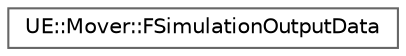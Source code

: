 digraph "Graphical Class Hierarchy"
{
 // INTERACTIVE_SVG=YES
 // LATEX_PDF_SIZE
  bgcolor="transparent";
  edge [fontname=Helvetica,fontsize=10,labelfontname=Helvetica,labelfontsize=10];
  node [fontname=Helvetica,fontsize=10,shape=box,height=0.2,width=0.4];
  rankdir="LR";
  Node0 [id="Node000000",label="UE::Mover::FSimulationOutputData",height=0.2,width=0.4,color="grey40", fillcolor="white", style="filled",URL="$d3/d1c/structUE_1_1Mover_1_1FSimulationOutputData.html",tooltip=" "];
}
